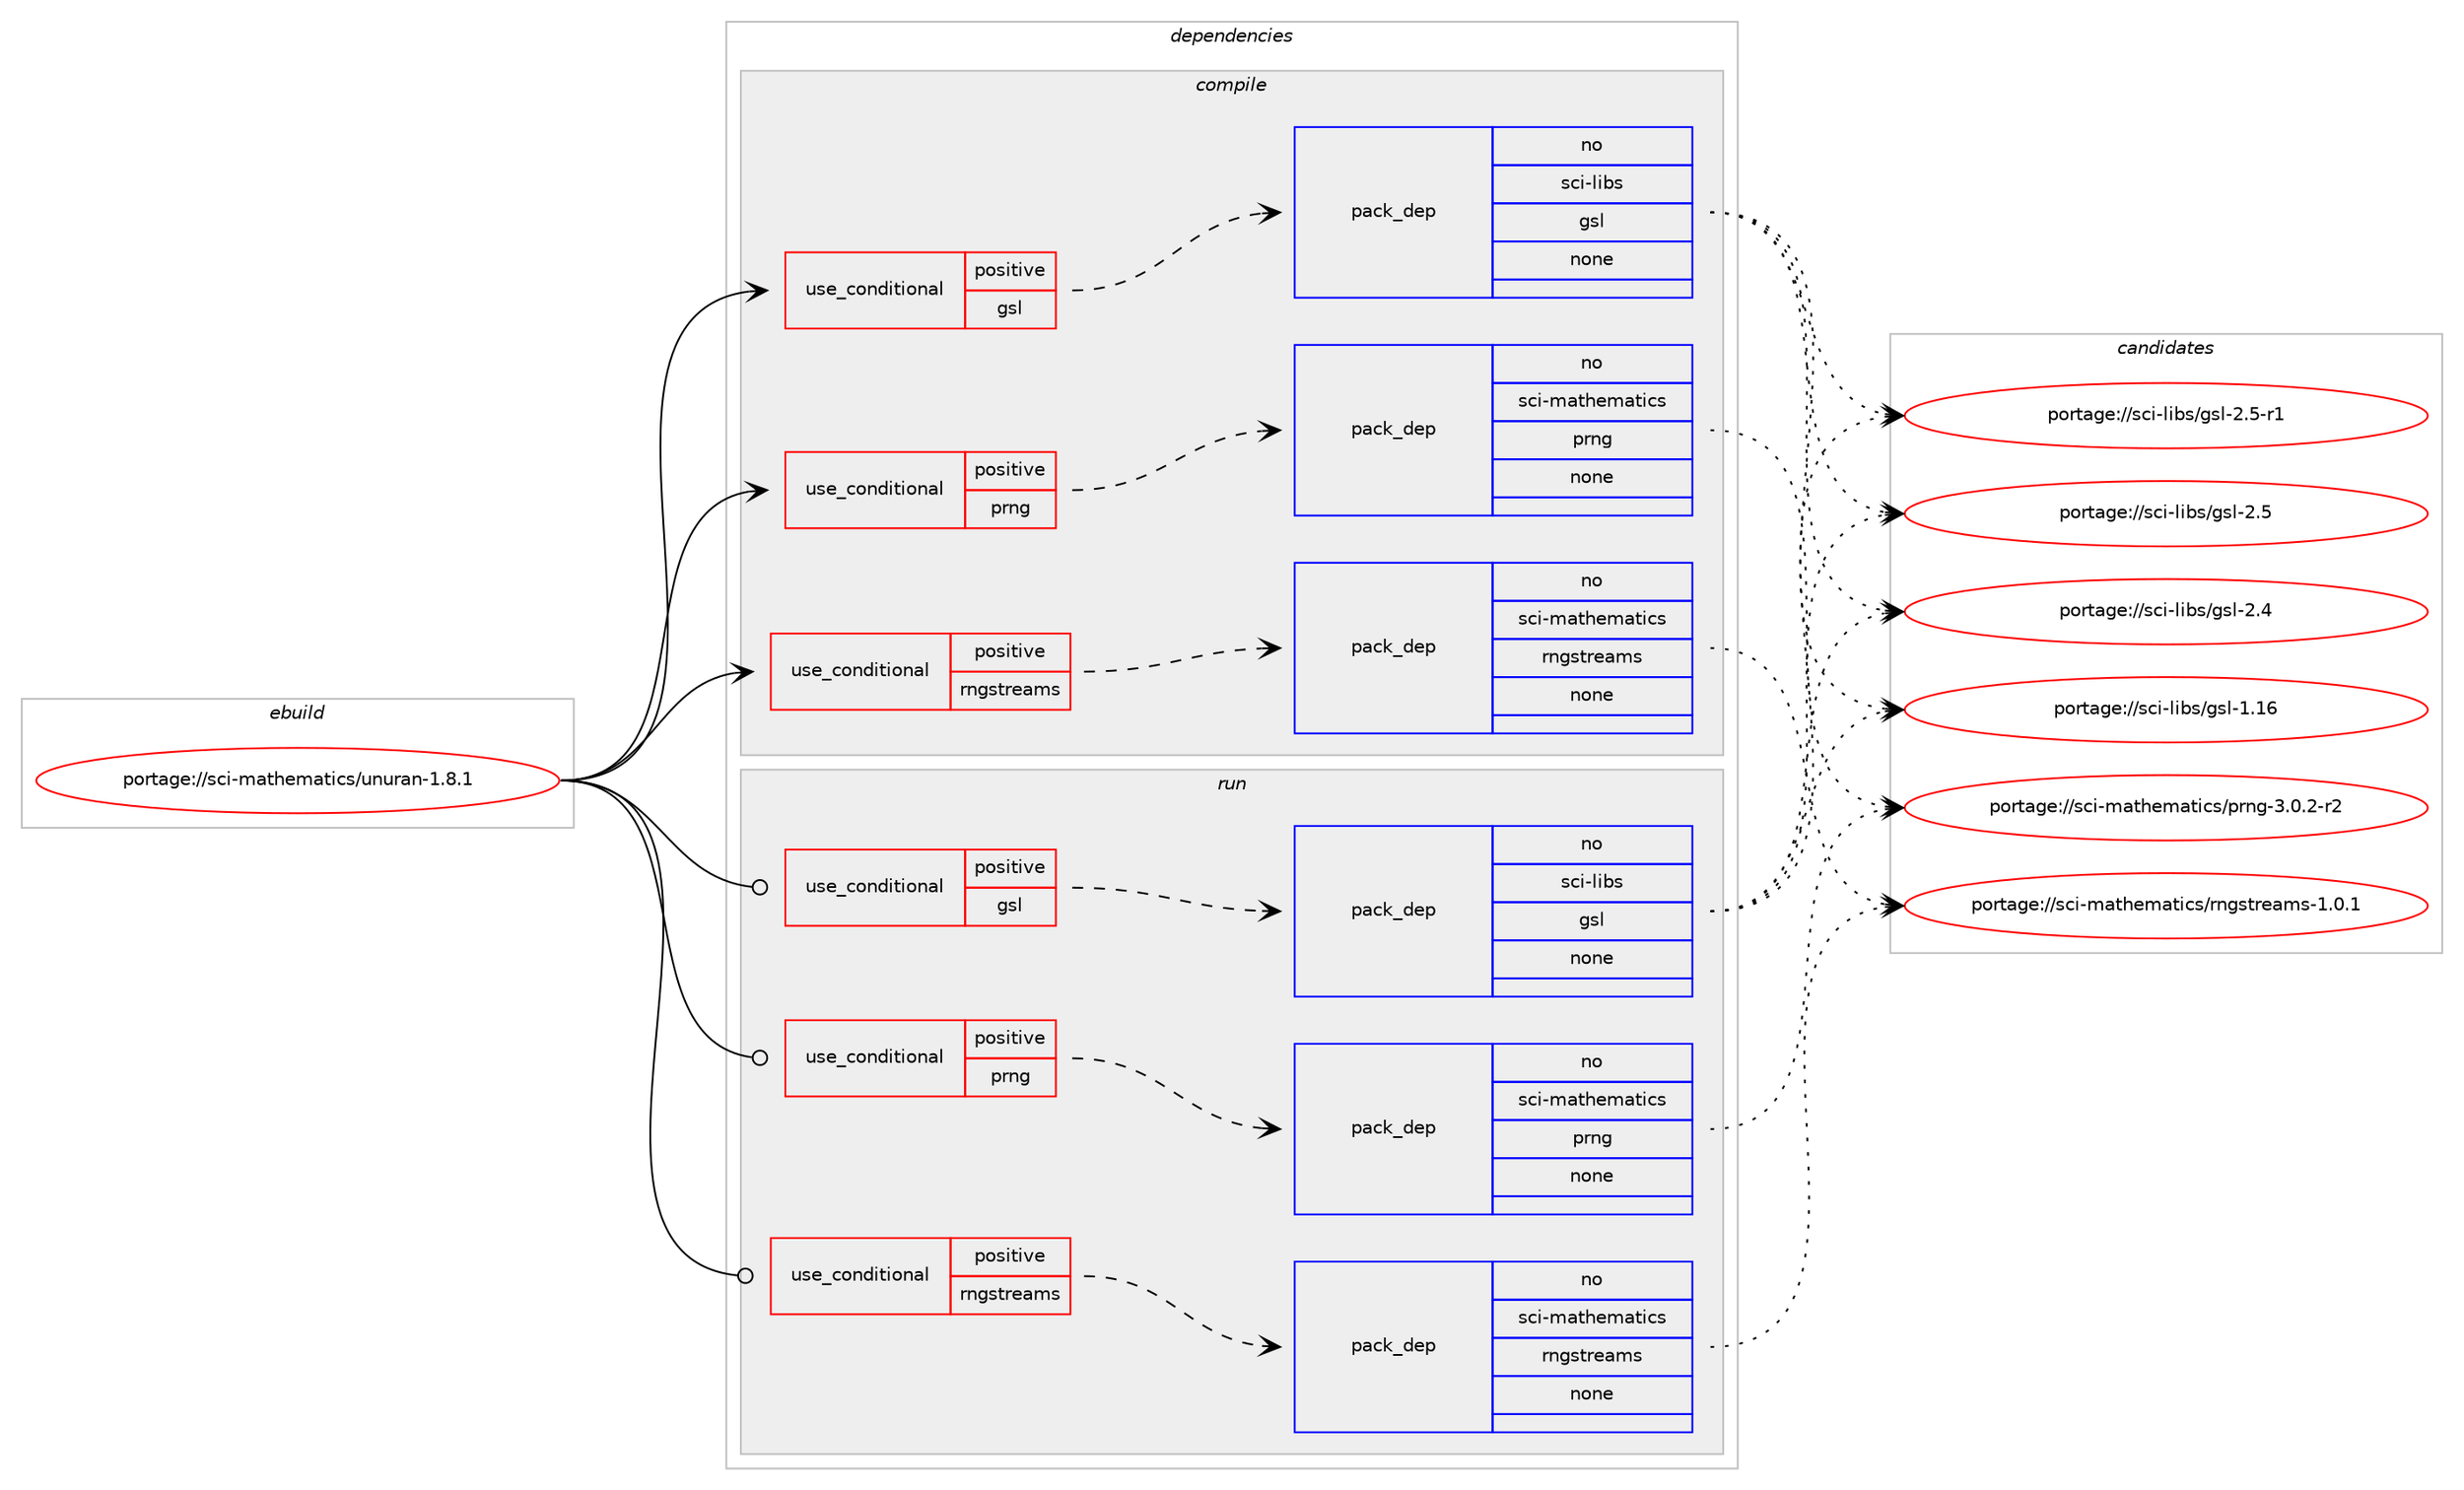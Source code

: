 digraph prolog {

# *************
# Graph options
# *************

newrank=true;
concentrate=true;
compound=true;
graph [rankdir=LR,fontname=Helvetica,fontsize=10,ranksep=1.5];#, ranksep=2.5, nodesep=0.2];
edge  [arrowhead=vee];
node  [fontname=Helvetica,fontsize=10];

# **********
# The ebuild
# **********

subgraph cluster_leftcol {
color=gray;
rank=same;
label=<<i>ebuild</i>>;
id [label="portage://sci-mathematics/unuran-1.8.1", color=red, width=4, href="../sci-mathematics/unuran-1.8.1.svg"];
}

# ****************
# The dependencies
# ****************

subgraph cluster_midcol {
color=gray;
label=<<i>dependencies</i>>;
subgraph cluster_compile {
fillcolor="#eeeeee";
style=filled;
label=<<i>compile</i>>;
subgraph cond6337 {
dependency35425 [label=<<TABLE BORDER="0" CELLBORDER="1" CELLSPACING="0" CELLPADDING="4"><TR><TD ROWSPAN="3" CELLPADDING="10">use_conditional</TD></TR><TR><TD>positive</TD></TR><TR><TD>gsl</TD></TR></TABLE>>, shape=none, color=red];
subgraph pack28323 {
dependency35426 [label=<<TABLE BORDER="0" CELLBORDER="1" CELLSPACING="0" CELLPADDING="4" WIDTH="220"><TR><TD ROWSPAN="6" CELLPADDING="30">pack_dep</TD></TR><TR><TD WIDTH="110">no</TD></TR><TR><TD>sci-libs</TD></TR><TR><TD>gsl</TD></TR><TR><TD>none</TD></TR><TR><TD></TD></TR></TABLE>>, shape=none, color=blue];
}
dependency35425:e -> dependency35426:w [weight=20,style="dashed",arrowhead="vee"];
}
id:e -> dependency35425:w [weight=20,style="solid",arrowhead="vee"];
subgraph cond6338 {
dependency35427 [label=<<TABLE BORDER="0" CELLBORDER="1" CELLSPACING="0" CELLPADDING="4"><TR><TD ROWSPAN="3" CELLPADDING="10">use_conditional</TD></TR><TR><TD>positive</TD></TR><TR><TD>prng</TD></TR></TABLE>>, shape=none, color=red];
subgraph pack28324 {
dependency35428 [label=<<TABLE BORDER="0" CELLBORDER="1" CELLSPACING="0" CELLPADDING="4" WIDTH="220"><TR><TD ROWSPAN="6" CELLPADDING="30">pack_dep</TD></TR><TR><TD WIDTH="110">no</TD></TR><TR><TD>sci-mathematics</TD></TR><TR><TD>prng</TD></TR><TR><TD>none</TD></TR><TR><TD></TD></TR></TABLE>>, shape=none, color=blue];
}
dependency35427:e -> dependency35428:w [weight=20,style="dashed",arrowhead="vee"];
}
id:e -> dependency35427:w [weight=20,style="solid",arrowhead="vee"];
subgraph cond6339 {
dependency35429 [label=<<TABLE BORDER="0" CELLBORDER="1" CELLSPACING="0" CELLPADDING="4"><TR><TD ROWSPAN="3" CELLPADDING="10">use_conditional</TD></TR><TR><TD>positive</TD></TR><TR><TD>rngstreams</TD></TR></TABLE>>, shape=none, color=red];
subgraph pack28325 {
dependency35430 [label=<<TABLE BORDER="0" CELLBORDER="1" CELLSPACING="0" CELLPADDING="4" WIDTH="220"><TR><TD ROWSPAN="6" CELLPADDING="30">pack_dep</TD></TR><TR><TD WIDTH="110">no</TD></TR><TR><TD>sci-mathematics</TD></TR><TR><TD>rngstreams</TD></TR><TR><TD>none</TD></TR><TR><TD></TD></TR></TABLE>>, shape=none, color=blue];
}
dependency35429:e -> dependency35430:w [weight=20,style="dashed",arrowhead="vee"];
}
id:e -> dependency35429:w [weight=20,style="solid",arrowhead="vee"];
}
subgraph cluster_compileandrun {
fillcolor="#eeeeee";
style=filled;
label=<<i>compile and run</i>>;
}
subgraph cluster_run {
fillcolor="#eeeeee";
style=filled;
label=<<i>run</i>>;
subgraph cond6340 {
dependency35431 [label=<<TABLE BORDER="0" CELLBORDER="1" CELLSPACING="0" CELLPADDING="4"><TR><TD ROWSPAN="3" CELLPADDING="10">use_conditional</TD></TR><TR><TD>positive</TD></TR><TR><TD>gsl</TD></TR></TABLE>>, shape=none, color=red];
subgraph pack28326 {
dependency35432 [label=<<TABLE BORDER="0" CELLBORDER="1" CELLSPACING="0" CELLPADDING="4" WIDTH="220"><TR><TD ROWSPAN="6" CELLPADDING="30">pack_dep</TD></TR><TR><TD WIDTH="110">no</TD></TR><TR><TD>sci-libs</TD></TR><TR><TD>gsl</TD></TR><TR><TD>none</TD></TR><TR><TD></TD></TR></TABLE>>, shape=none, color=blue];
}
dependency35431:e -> dependency35432:w [weight=20,style="dashed",arrowhead="vee"];
}
id:e -> dependency35431:w [weight=20,style="solid",arrowhead="odot"];
subgraph cond6341 {
dependency35433 [label=<<TABLE BORDER="0" CELLBORDER="1" CELLSPACING="0" CELLPADDING="4"><TR><TD ROWSPAN="3" CELLPADDING="10">use_conditional</TD></TR><TR><TD>positive</TD></TR><TR><TD>prng</TD></TR></TABLE>>, shape=none, color=red];
subgraph pack28327 {
dependency35434 [label=<<TABLE BORDER="0" CELLBORDER="1" CELLSPACING="0" CELLPADDING="4" WIDTH="220"><TR><TD ROWSPAN="6" CELLPADDING="30">pack_dep</TD></TR><TR><TD WIDTH="110">no</TD></TR><TR><TD>sci-mathematics</TD></TR><TR><TD>prng</TD></TR><TR><TD>none</TD></TR><TR><TD></TD></TR></TABLE>>, shape=none, color=blue];
}
dependency35433:e -> dependency35434:w [weight=20,style="dashed",arrowhead="vee"];
}
id:e -> dependency35433:w [weight=20,style="solid",arrowhead="odot"];
subgraph cond6342 {
dependency35435 [label=<<TABLE BORDER="0" CELLBORDER="1" CELLSPACING="0" CELLPADDING="4"><TR><TD ROWSPAN="3" CELLPADDING="10">use_conditional</TD></TR><TR><TD>positive</TD></TR><TR><TD>rngstreams</TD></TR></TABLE>>, shape=none, color=red];
subgraph pack28328 {
dependency35436 [label=<<TABLE BORDER="0" CELLBORDER="1" CELLSPACING="0" CELLPADDING="4" WIDTH="220"><TR><TD ROWSPAN="6" CELLPADDING="30">pack_dep</TD></TR><TR><TD WIDTH="110">no</TD></TR><TR><TD>sci-mathematics</TD></TR><TR><TD>rngstreams</TD></TR><TR><TD>none</TD></TR><TR><TD></TD></TR></TABLE>>, shape=none, color=blue];
}
dependency35435:e -> dependency35436:w [weight=20,style="dashed",arrowhead="vee"];
}
id:e -> dependency35435:w [weight=20,style="solid",arrowhead="odot"];
}
}

# **************
# The candidates
# **************

subgraph cluster_choices {
rank=same;
color=gray;
label=<<i>candidates</i>>;

subgraph choice28323 {
color=black;
nodesep=1;
choice11599105451081059811547103115108455046534511449 [label="portage://sci-libs/gsl-2.5-r1", color=red, width=4,href="../sci-libs/gsl-2.5-r1.svg"];
choice1159910545108105981154710311510845504653 [label="portage://sci-libs/gsl-2.5", color=red, width=4,href="../sci-libs/gsl-2.5.svg"];
choice1159910545108105981154710311510845504652 [label="portage://sci-libs/gsl-2.4", color=red, width=4,href="../sci-libs/gsl-2.4.svg"];
choice115991054510810598115471031151084549464954 [label="portage://sci-libs/gsl-1.16", color=red, width=4,href="../sci-libs/gsl-1.16.svg"];
dependency35426:e -> choice11599105451081059811547103115108455046534511449:w [style=dotted,weight="100"];
dependency35426:e -> choice1159910545108105981154710311510845504653:w [style=dotted,weight="100"];
dependency35426:e -> choice1159910545108105981154710311510845504652:w [style=dotted,weight="100"];
dependency35426:e -> choice115991054510810598115471031151084549464954:w [style=dotted,weight="100"];
}
subgraph choice28324 {
color=black;
nodesep=1;
choice1159910545109971161041011099711610599115471121141101034551464846504511450 [label="portage://sci-mathematics/prng-3.0.2-r2", color=red, width=4,href="../sci-mathematics/prng-3.0.2-r2.svg"];
dependency35428:e -> choice1159910545109971161041011099711610599115471121141101034551464846504511450:w [style=dotted,weight="100"];
}
subgraph choice28325 {
color=black;
nodesep=1;
choice11599105451099711610410110997116105991154711411010311511611410197109115454946484649 [label="portage://sci-mathematics/rngstreams-1.0.1", color=red, width=4,href="../sci-mathematics/rngstreams-1.0.1.svg"];
dependency35430:e -> choice11599105451099711610410110997116105991154711411010311511611410197109115454946484649:w [style=dotted,weight="100"];
}
subgraph choice28326 {
color=black;
nodesep=1;
choice11599105451081059811547103115108455046534511449 [label="portage://sci-libs/gsl-2.5-r1", color=red, width=4,href="../sci-libs/gsl-2.5-r1.svg"];
choice1159910545108105981154710311510845504653 [label="portage://sci-libs/gsl-2.5", color=red, width=4,href="../sci-libs/gsl-2.5.svg"];
choice1159910545108105981154710311510845504652 [label="portage://sci-libs/gsl-2.4", color=red, width=4,href="../sci-libs/gsl-2.4.svg"];
choice115991054510810598115471031151084549464954 [label="portage://sci-libs/gsl-1.16", color=red, width=4,href="../sci-libs/gsl-1.16.svg"];
dependency35432:e -> choice11599105451081059811547103115108455046534511449:w [style=dotted,weight="100"];
dependency35432:e -> choice1159910545108105981154710311510845504653:w [style=dotted,weight="100"];
dependency35432:e -> choice1159910545108105981154710311510845504652:w [style=dotted,weight="100"];
dependency35432:e -> choice115991054510810598115471031151084549464954:w [style=dotted,weight="100"];
}
subgraph choice28327 {
color=black;
nodesep=1;
choice1159910545109971161041011099711610599115471121141101034551464846504511450 [label="portage://sci-mathematics/prng-3.0.2-r2", color=red, width=4,href="../sci-mathematics/prng-3.0.2-r2.svg"];
dependency35434:e -> choice1159910545109971161041011099711610599115471121141101034551464846504511450:w [style=dotted,weight="100"];
}
subgraph choice28328 {
color=black;
nodesep=1;
choice11599105451099711610410110997116105991154711411010311511611410197109115454946484649 [label="portage://sci-mathematics/rngstreams-1.0.1", color=red, width=4,href="../sci-mathematics/rngstreams-1.0.1.svg"];
dependency35436:e -> choice11599105451099711610410110997116105991154711411010311511611410197109115454946484649:w [style=dotted,weight="100"];
}
}

}
